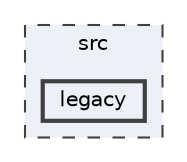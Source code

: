 digraph "legacy"
{
 // LATEX_PDF_SIZE
  bgcolor="transparent";
  edge [fontname=Helvetica,fontsize=10,labelfontname=Helvetica,labelfontsize=10];
  node [fontname=Helvetica,fontsize=10,shape=box,height=0.2,width=0.4];
  compound=true
  subgraph clusterdir_68267d1309a1af8e8297ef4c3efbcdba {
    graph [ bgcolor="#edf0f7", pencolor="grey25", label="src", fontname=Helvetica,fontsize=10 style="filled,dashed", URL="dir_68267d1309a1af8e8297ef4c3efbcdba.html",tooltip=""]
  dir_8e6c222cbdcfc99c18879c2d72f43c7e [label="legacy", fillcolor="#edf0f7", color="grey25", style="filled,bold", URL="dir_8e6c222cbdcfc99c18879c2d72f43c7e.html",tooltip=""];
  }
}
